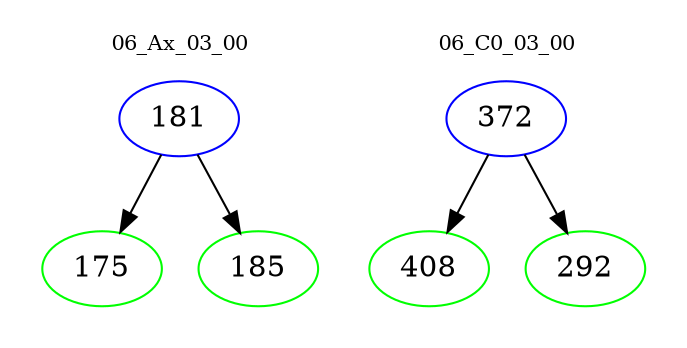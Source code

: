 digraph{
subgraph cluster_0 {
color = white
label = "06_Ax_03_00";
fontsize=10;
T0_181 [label="181", color="blue"]
T0_181 -> T0_175 [color="black"]
T0_175 [label="175", color="green"]
T0_181 -> T0_185 [color="black"]
T0_185 [label="185", color="green"]
}
subgraph cluster_1 {
color = white
label = "06_C0_03_00";
fontsize=10;
T1_372 [label="372", color="blue"]
T1_372 -> T1_408 [color="black"]
T1_408 [label="408", color="green"]
T1_372 -> T1_292 [color="black"]
T1_292 [label="292", color="green"]
}
}
